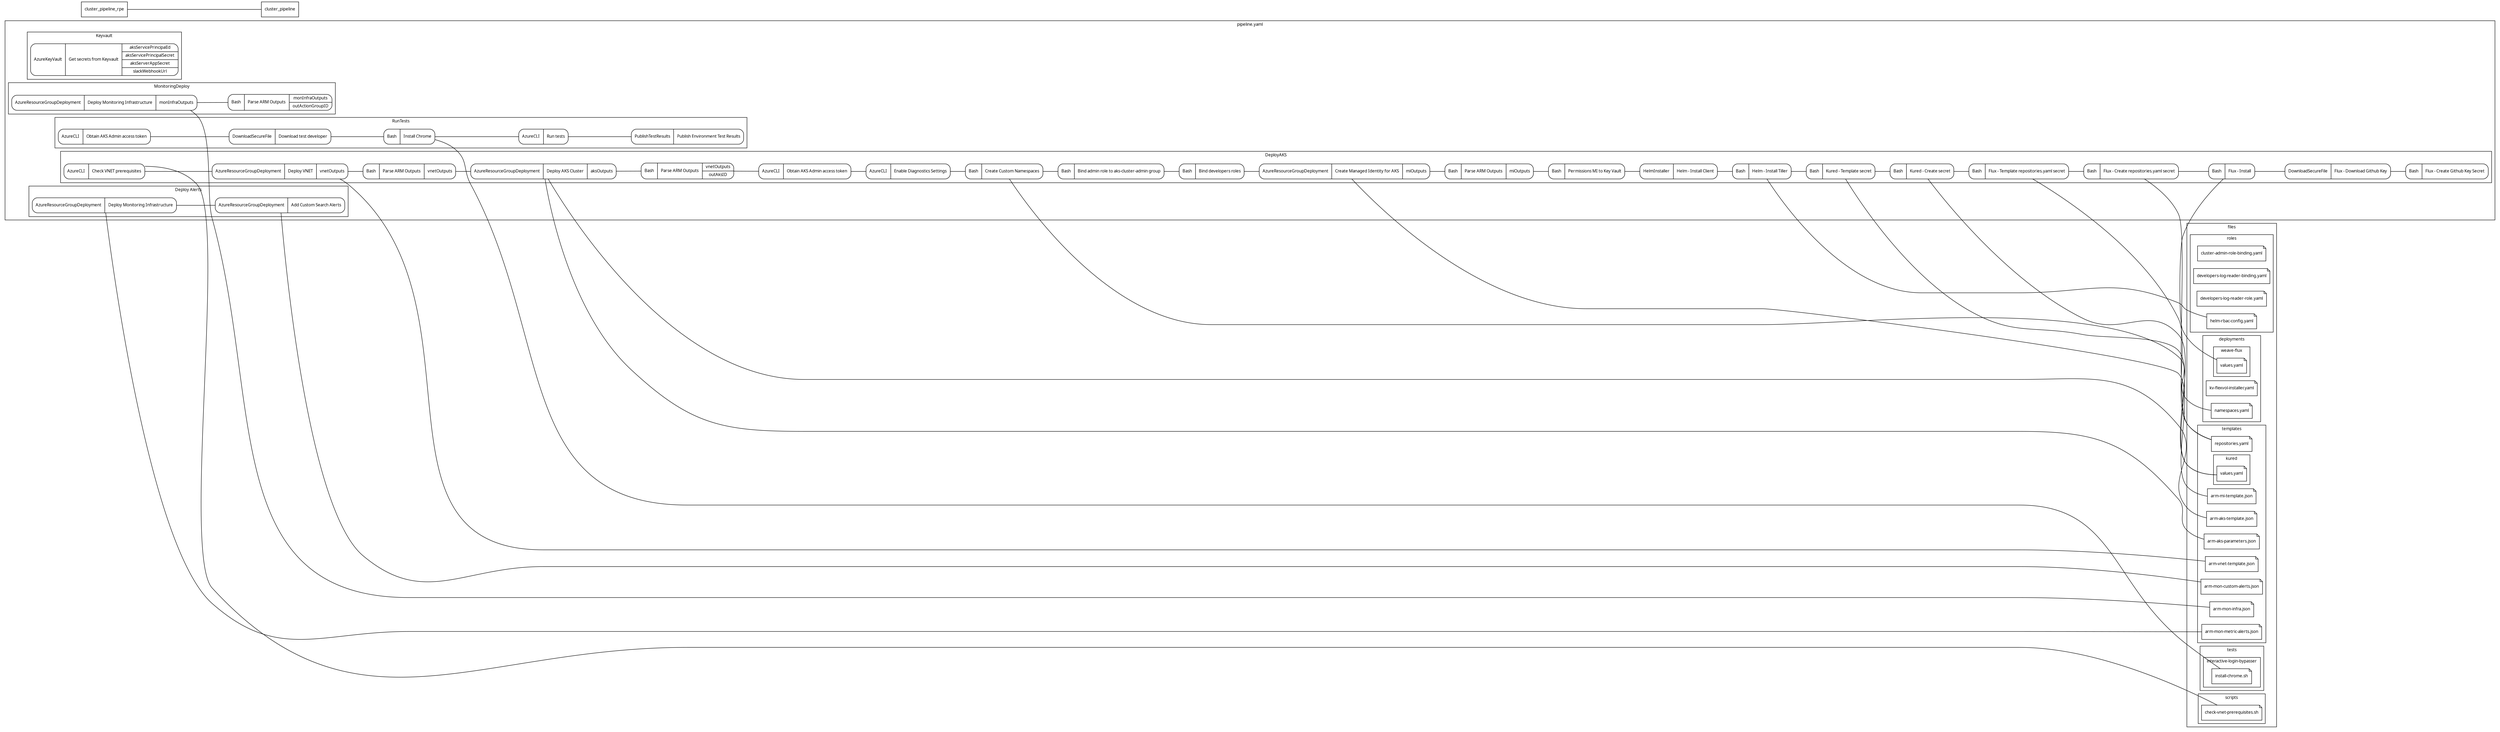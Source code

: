 graph g {
rankdir=LR;
    graph [fontsize=10 fontname="Verdana" compound=true overlap=false];
    node [shape=record fontsize=10 fontname="Verdana"];

subgraph cluster_pipeline_rpe{
 label="pipeline-rpe.yaml"
}
    subgraph cluster_pipeline {
        label="pipeline.yaml"

        subgraph cluster_Keyvault {
            label = "Keyvault"
            Keyvault_AzureKeyVault [shape=Mrecord label="{AzureKeyVault|Get secrets from Keyvault|{aksServicePrincipalId|aksServicePrincipalSecret|aksServerAppSecret|slackWebhookUrl}}"];
        }

        subgraph cluster_MonitoringDeploy {
            label = "MonitoringDeploy"
            MonitoringDeploy_AzureResourceGroupDeployment [shape=Mrecord label="{AzureResourceGroupDeployment|Deploy Monitoring Infrastructure|monInfraOutputs}}"];
            MonitoringDeploy_Bash[shape=Mrecord label="{Bash|Parse ARM Outputs|{monInfraOutputs|outActionGroupID}}"];
        MonitoringDeploy_AzureResourceGroupDeployment -- MonitoringDeploy_Bash
        
        }

        subgraph cluster_DeployAKS {
            label = "DeployAKS"
            DeployAKS_AzureCLI[shape=Mrecord label="{AzureCLI|Check VNET prerequisites}}"];
            DeployAKS_AzureResourceGroupDeployment [shape=Mrecord label="{AzureResourceGroupDeployment|Deploy VNET|vnetOutputs}}"];
            DeployAKS_Bash[shape=Mrecord label="{Bash|Parse ARM Outputs|{vnetOutputs}}"];
            DeployAKS_AzureResourceGroupDeployment2 [shape=Mrecord label="{AzureResourceGroupDeployment|Deploy AKS Cluster|aksOutputs}}"];
            DeployAKS_Bash2[shape=Mrecord label="{Bash|Parse ARM Outputs|{vnetOutputs|outAksID}}"];
            DeployAKS_AzureCLI2[shape=Mrecord label="{AzureCLI|Obtain AKS Admin access token}}"];
            DeployAKS_AzureCLI3[shape=Mrecord label="{AzureCLI|Enable Diagnostics Settings}}"];
            DeployAKS_Bash3[shape=Mrecord label="{Bash|Create Custom Namespaces}}"];
            DeployAKS_AzureCLI4[shape=Mrecord label="{Bash|Bind admin role to aks-cluster-admin group}}"];
            DeployAKS_AzureCLI5[shape=Mrecord label="{Bash|Bind developers roles}}"];
            DeployAKS_AzureResourceGroupDeployment3 [shape=Mrecord label="{AzureResourceGroupDeployment|Create Managed Identity for AKS|miOutputs}}"];
            DeployAKS_Bash4[shape=Mrecord label="{Bash|Parse ARM Outputs|{miOutputs}}"];
            DeployAKS_AzureCLI6[shape=Mrecord label="{Bash|Permissions MI to Key Vault}}"];
            DeployAKS_HelmInstaller[shape=Mrecord label="{HelmInstaller|Helm - Install Client}}"];
            DeployAKS_Bash5[shape=Mrecord label="{Bash|Helm - Install Tiller}}"];
            DeployAKS_Bash6[shape=Mrecord label="{Bash|Kured - Template secret}}"];
            DeployAKS_Bash7[shape=Mrecord label="{Bash|Kured - Create secret}}"];
            DeployAKS_Bash8[shape=Mrecord label="{Bash|Flux - Template repositories.yaml secret}}"];
            DeployAKS_Bash9[shape=Mrecord label="{Bash|Flux - Create repositories.yaml secret}}"];
            DeployAKS_Bash10[shape=Mrecord label="{Bash|Flux - Install}}"];
            DeployAKS_DownloadSecureFile[shape=Mrecord label="{DownloadSecureFile|Flux - Download Github Key}}"];
            DeployAKS_Bash11[shape=Mrecord label="{Bash|Flux - Create Github Key Secret}}"];

 

DeployAKS_AzureCLI -- DeployAKS_AzureResourceGroupDeployment
 DeployAKS_AzureResourceGroupDeployment -- DeployAKS_Bash
 DeployAKS_Bash -- DeployAKS_AzureResourceGroupDeployment2
 DeployAKS_AzureResourceGroupDeployment2 -- DeployAKS_Bash2
 DeployAKS_Bash2 -- DeployAKS_AzureCLI2
 DeployAKS_AzureCLI2 -- DeployAKS_AzureCLI3
 DeployAKS_AzureCLI3 -- DeployAKS_Bash3
 DeployAKS_Bash3 -- DeployAKS_AzureCLI4
 DeployAKS_AzureCLI4 -- DeployAKS_AzureCLI5
 DeployAKS_AzureCLI5 -- DeployAKS_AzureResourceGroupDeployment3
 DeployAKS_AzureResourceGroupDeployment3 -- DeployAKS_Bash4
 DeployAKS_Bash4 -- DeployAKS_AzureCLI6
 DeployAKS_AzureCLI6 -- DeployAKS_HelmInstaller
  DeployAKS_HelmInstaller -- DeployAKS_Bash5
  DeployAKS_Bash5 -- DeployAKS_Bash6
   DeployAKS_Bash6 --DeployAKS_Bash7
   DeployAKS_Bash7 --DeployAKS_Bash8
   DeployAKS_Bash8 -- DeployAKS_Bash9
   DeployAKS_Bash9 -- DeployAKS_Bash10
  DeployAKS_Bash10 -- DeployAKS_DownloadSecureFile
  DeployAKS_DownloadSecureFile -- DeployAKS_Bash11
         

        }

        subgraph cluster_MonitoringAddAlerts {
            label = "Deploy Alerts"
            MonitoringAddAlerts_AzureResourceGroupDeployment [shape=Mrecord label="{AzureResourceGroupDeployment|Deploy Monitoring Infrastructure}}"];
            MonitoringAddAlerts_AzureResourceGroupDeployment2 [shape=Mrecord label="{AzureResourceGroupDeployment|Add Custom Search Alerts}}"];

            MonitoringAddAlerts_AzureResourceGroupDeployment -- MonitoringAddAlerts_AzureResourceGroupDeployment2
        }

        subgraph cluster_RunTests {
            label = "RunTests"
            RunTests_AzureCLI[shape=Mrecord label="{AzureCLI|Obtain AKS Admin access token}}"];
            RunTests_DownloadSecureFile[shape=Mrecord label="{DownloadSecureFile|Download test developer}}"];
            RunTests_Bash[shape=Mrecord label="{Bash|Install Chrome}}"];
            RunTests_AzureCLI2[shape=Mrecord label="{AzureCLI|Run tests}}"];
            RunTests_PublishTestResults[shape=Mrecord label="{PublishTestResults|Publish Environment Test Results}}"];

RunTests_AzureCLI -- RunTests_DownloadSecureFile
RunTests_DownloadSecureFile -- RunTests_Bash
RunTests_Bash -- RunTests_AzureCLI2
RunTests_AzureCLI2 -- RunTests_PublishTestResults
        }

    }

subgraph cluster_files {
label="files"
 subgraph cluster_tests {
        label = "tests";
        subgraph cluster_interactive{
            label = "interactive-login-bypasser";
                    install_chrome [shape=note label="install-chrome.sh"]    

        }
        }

 subgraph cluster_scripts {
        label = "scripts";
        check_vnet_prerequisites [shape=note label="check-vnet-prerequisites.sh"];
        }

   subgraph cluster_deployments {
        label = "deployments";
        kv_flexvol_installer [shape=note label="kv-flexvol-installer.yaml"]    
        namespaces [shape=note label="namespaces.yaml"]    

        subgraph cluster_weave_flux {
                label = "weave-flux"
                weave_flux_values [shape=note label="values.yaml"]    
        }
    }
    
    subgraph cluster_roles {
        label = "roles";

        cluster_admin_role_binding [shape=note label="cluster-admin-role-binding.yaml"]    
        developers_log_reader_binding [shape=note label="developers-log-reader-binding.yaml"]    
        developers_log_reader_role [shape=note label="developers-log-reader-role.yaml"]    
        helm_rbac_config [shape=note label="helm-rbac-config.yaml"]    
    }

     subgraph cluster_templates
     {
            label = "templates";
            subgraph cluster_templates_kured
            {
                label = "kured";
                kured_values [shape=note label="values.yaml"]    
            }

        arm_mon_infra [shape=note label="arm-mon-infra.json"]
        arm_vnet_template[shape=note label="arm-vnet-template.json"]
        arm_aks_template[shape=note label="arm-aks-template.json"]
        arm_aks_parameters[shape=note label="arm-aks-parameters.json"]
        arm_mon_metric_alerts[shape=note label="arm-mon-metric-alerts.json"]
        arm_mon_custom_alerts[shape=note label="arm-mon-custom-alerts.json"]
        arm_mi_template[shape=note label="arm-mi-template.json"]
        repositories [shape=note label="repositories.yaml"]
     }
}
    MonitoringDeploy_AzureResourceGroupDeployment--arm_mon_infra;

    DeployAKS_AzureCLI--check_vnet_prerequisites;
    DeployAKS_AzureResourceGroupDeployment--arm_vnet_template;
    DeployAKS_AzureResourceGroupDeployment2--arm_aks_template;
   DeployAKS_AzureResourceGroupDeployment2-- arm_aks_parameters;
DeployAKS_Bash3--namespaces;
DeployAKS_AzureResourceGroupDeployment3--arm_mi_template;
DeployAKS_Bash5--helm_rbac_config;
DeployAKS_Bash6--kured_values;
DeployAKS_Bash7--kured_values;
DeployAKS_Bash8--repositories;
DeployAKS_Bash9--repositories;
DeployAKS_Bash10--weave_flux_values;


MonitoringAddAlerts_AzureResourceGroupDeployment--arm_mon_metric_alerts;
MonitoringAddAlerts_AzureResourceGroupDeployment2--arm_mon_custom_alerts;

RunTests_Bash--install_chrome;

cluster_pipeline_rpe -- cluster_pipeline;




}